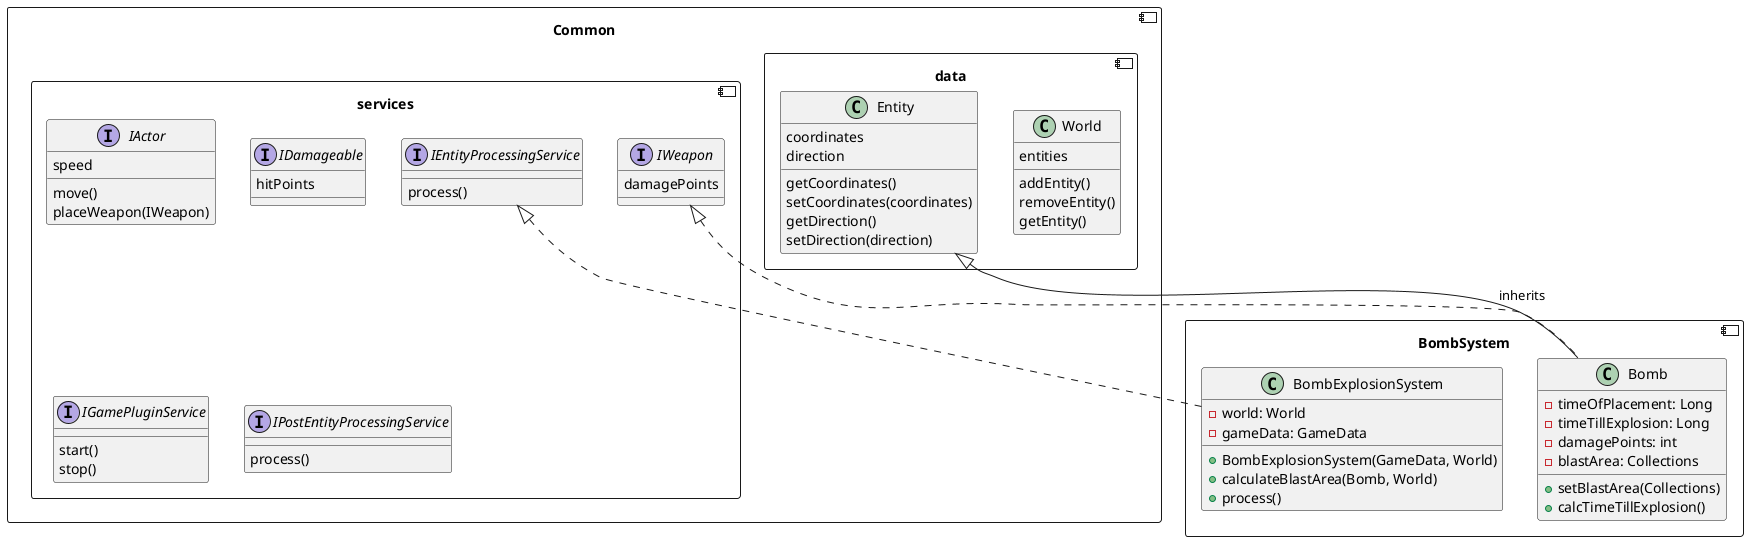 @startuml

component Common {

	component services {
		interface IActor {
			speed
			move()
			placeWeapon(IWeapon)
		}

		interface IWeapon {
			damagePoints
		}

		interface IDamageable {
			hitPoints
		}

		interface IGamePluginService {
			start()
			stop()
		}

		interface IEntityProcessingService {
			process()
		}

		interface IPostEntityProcessingService {
			process()
		}
	}

	component data {
		class World {
			entities
			addEntity()
			removeEntity()
			getEntity()
		}

		class Entity {
			coordinates
			direction

			getCoordinates()
			setCoordinates(coordinates)
			getDirection()
			setDirection(direction)
		}
	}


'	component Parts {
'		interface EntityPart {
'			process()
'		}
'
'		class LifePart implements EntityPart {
'		}
'
'		class MovingPart implements EntityPart {
'		}
'
'		class PositionPart implements EntityPart {
'		}
'
'	}
}

component BombSystem {
    class Bomb implements Common.services.IWeapon{
        - timeOfPlacement: Long
        - timeTillExplosion: Long
        - damagePoints: int
        - blastArea: Collections
        + setBlastArea(Collections)
        + calcTimeTillExplosion()
    }
    Bomb --|> Entity : inherits

    class BombExplosionSystem implements Common.services.IEntityProcessingService {
        - world: World
        - gameData: GameData
        + BombExplosionSystem(GameData, World)
        + calculateBlastArea(Bomb, World)
        + process()
    }


@enduml